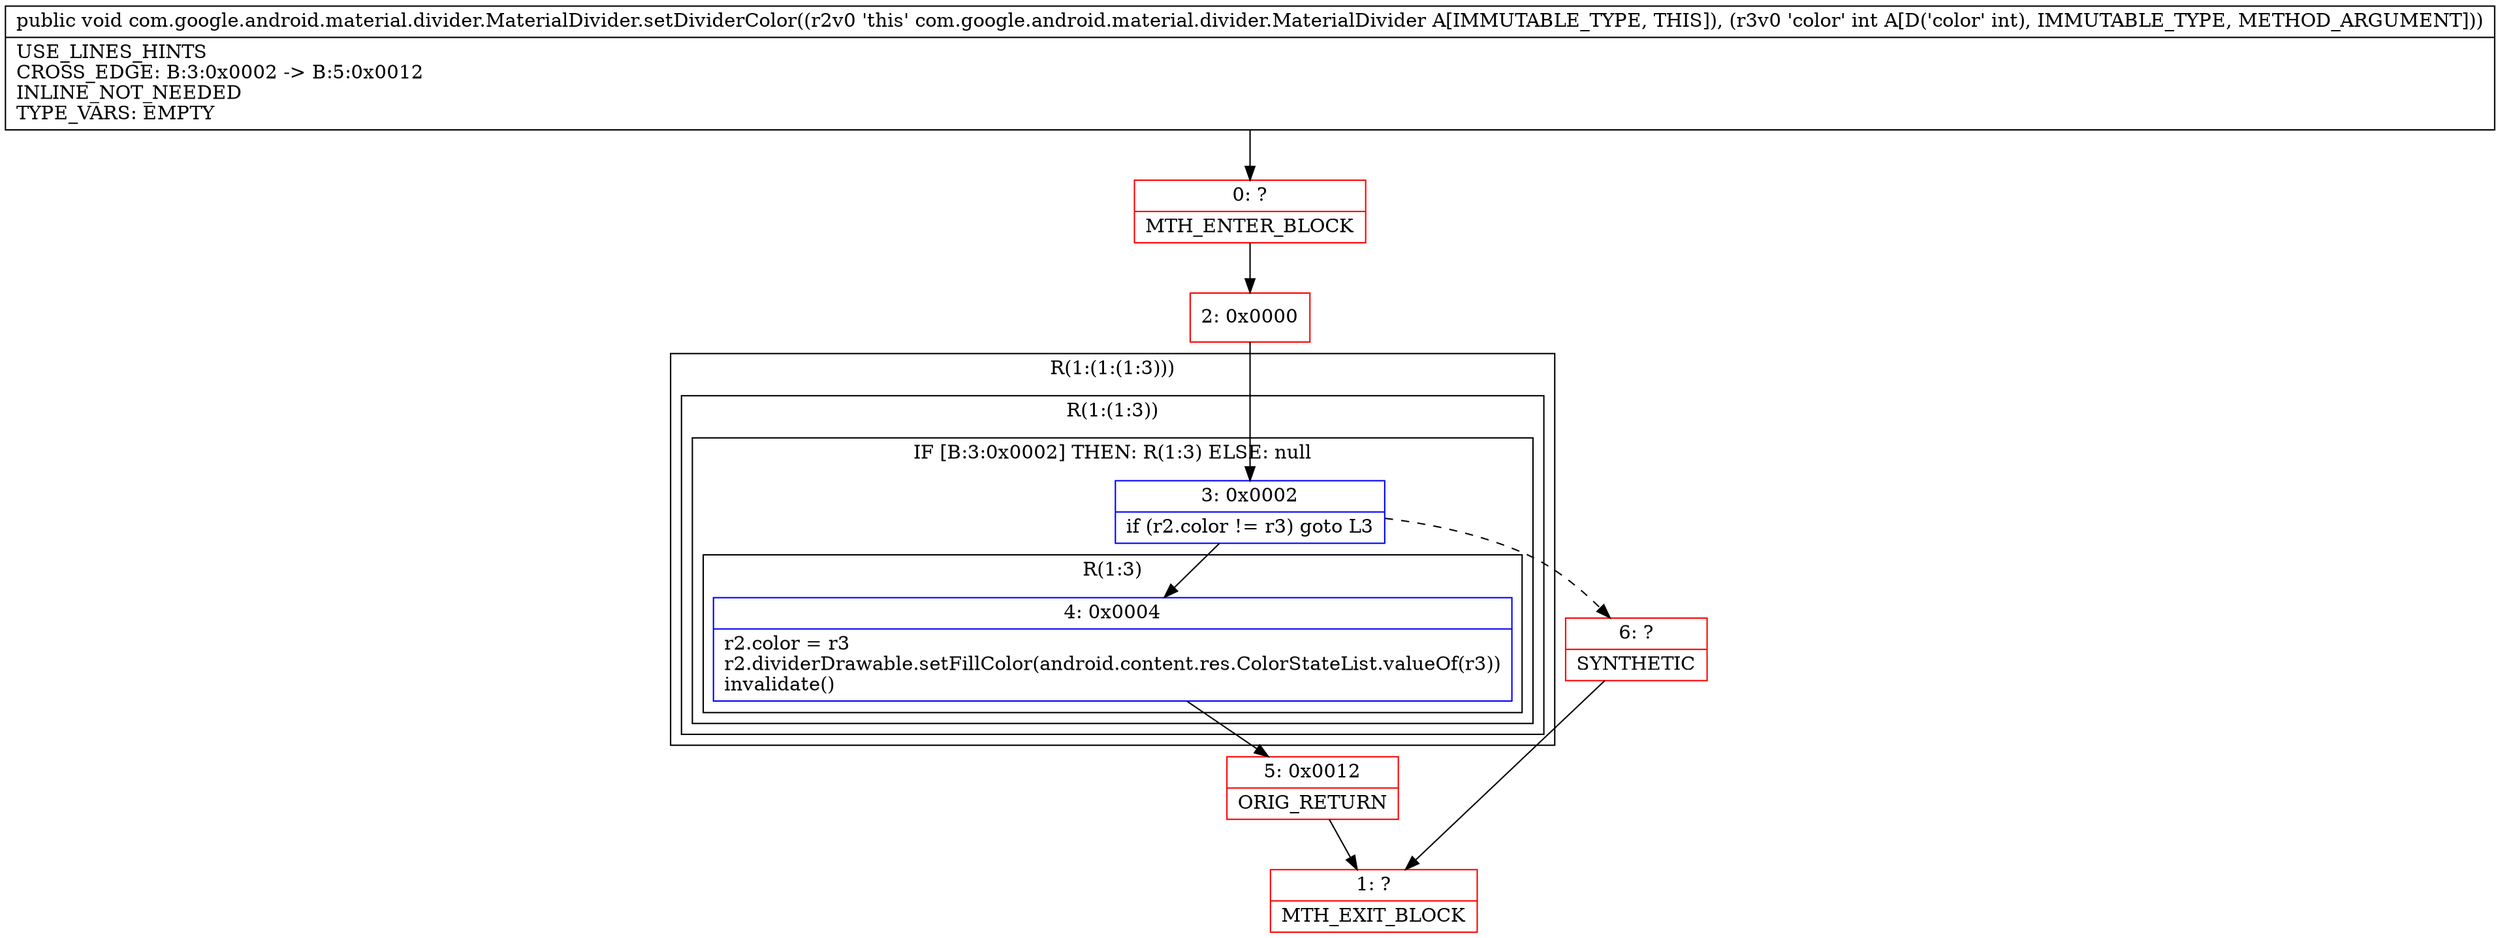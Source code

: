 digraph "CFG forcom.google.android.material.divider.MaterialDivider.setDividerColor(I)V" {
subgraph cluster_Region_1937676995 {
label = "R(1:(1:(1:3)))";
node [shape=record,color=blue];
subgraph cluster_Region_1880777304 {
label = "R(1:(1:3))";
node [shape=record,color=blue];
subgraph cluster_IfRegion_1397637677 {
label = "IF [B:3:0x0002] THEN: R(1:3) ELSE: null";
node [shape=record,color=blue];
Node_3 [shape=record,label="{3\:\ 0x0002|if (r2.color != r3) goto L3\l}"];
subgraph cluster_Region_2140368449 {
label = "R(1:3)";
node [shape=record,color=blue];
Node_4 [shape=record,label="{4\:\ 0x0004|r2.color = r3\lr2.dividerDrawable.setFillColor(android.content.res.ColorStateList.valueOf(r3))\linvalidate()\l}"];
}
}
}
}
Node_0 [shape=record,color=red,label="{0\:\ ?|MTH_ENTER_BLOCK\l}"];
Node_2 [shape=record,color=red,label="{2\:\ 0x0000}"];
Node_5 [shape=record,color=red,label="{5\:\ 0x0012|ORIG_RETURN\l}"];
Node_1 [shape=record,color=red,label="{1\:\ ?|MTH_EXIT_BLOCK\l}"];
Node_6 [shape=record,color=red,label="{6\:\ ?|SYNTHETIC\l}"];
MethodNode[shape=record,label="{public void com.google.android.material.divider.MaterialDivider.setDividerColor((r2v0 'this' com.google.android.material.divider.MaterialDivider A[IMMUTABLE_TYPE, THIS]), (r3v0 'color' int A[D('color' int), IMMUTABLE_TYPE, METHOD_ARGUMENT]))  | USE_LINES_HINTS\lCROSS_EDGE: B:3:0x0002 \-\> B:5:0x0012\lINLINE_NOT_NEEDED\lTYPE_VARS: EMPTY\l}"];
MethodNode -> Node_0;Node_3 -> Node_4;
Node_3 -> Node_6[style=dashed];
Node_4 -> Node_5;
Node_0 -> Node_2;
Node_2 -> Node_3;
Node_5 -> Node_1;
Node_6 -> Node_1;
}

